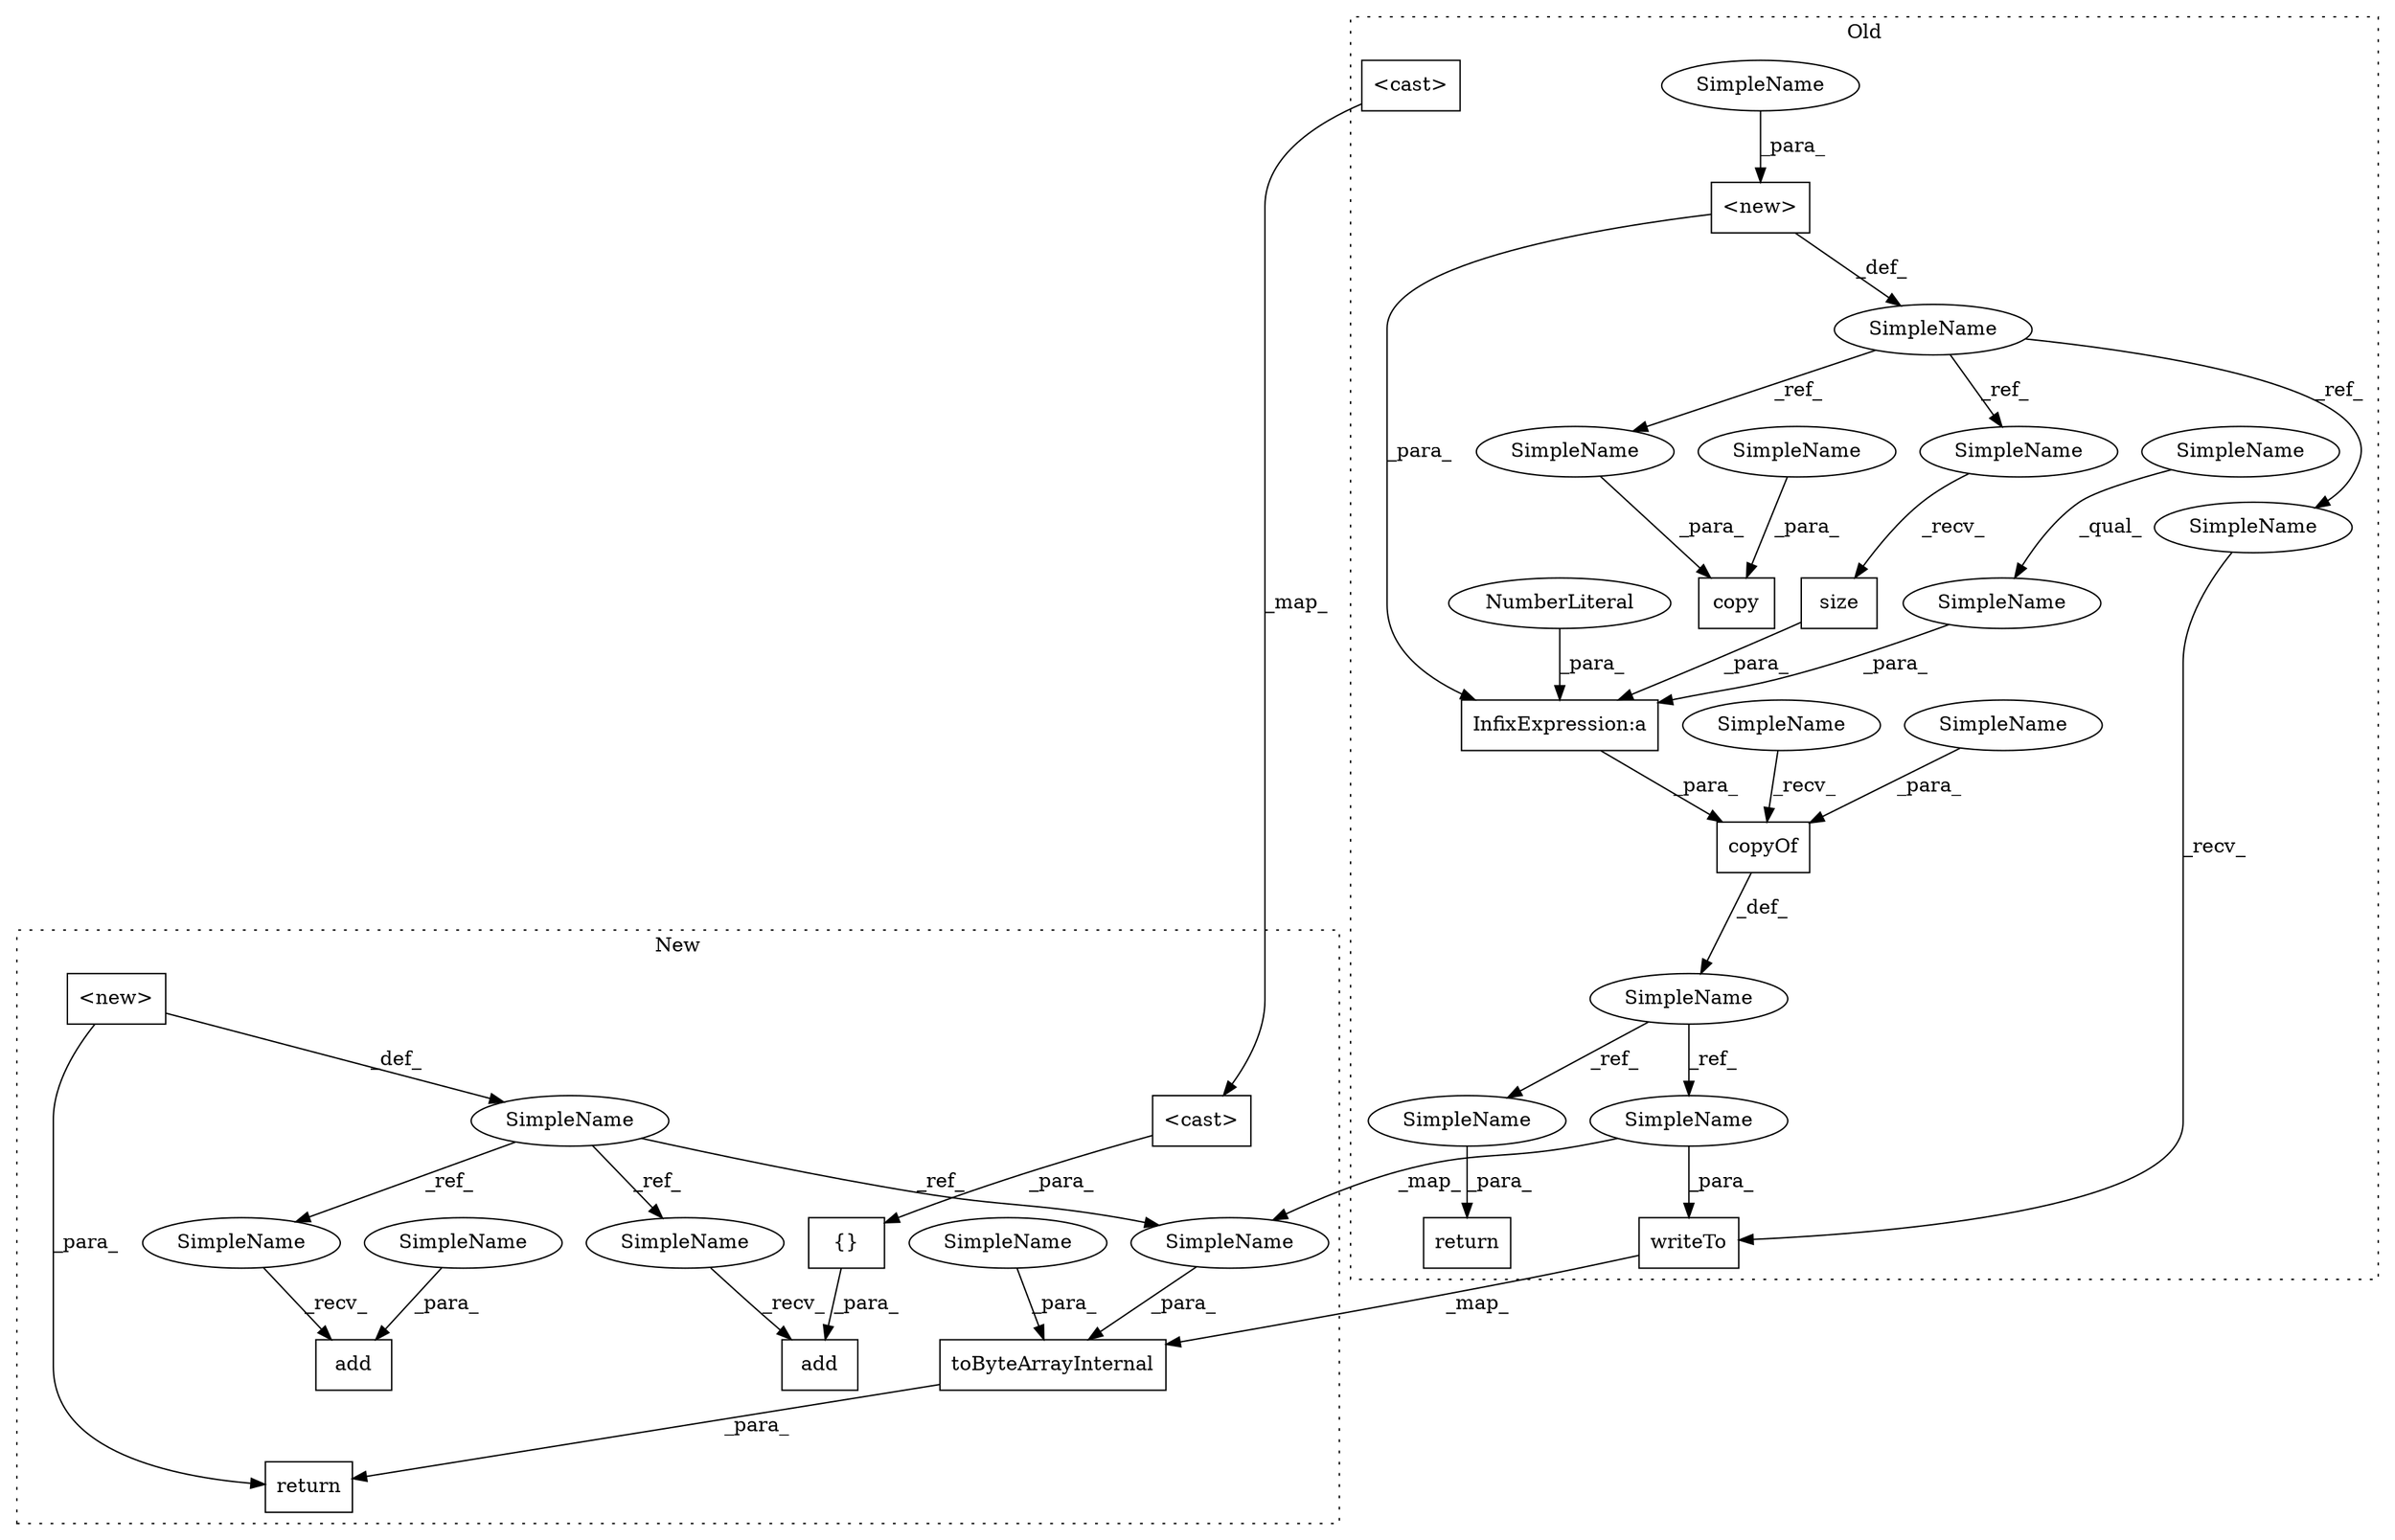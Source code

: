 digraph G {
subgraph cluster0 {
1 [label="writeTo" a="32" s="7583,7615" l="8,1" shape="box"];
3 [label="size" a="32" s="7529" l="6" shape="box"];
4 [label="InfixExpression:a" a="27" s="7518" l="3" shape="box"];
5 [label="NumberLiteral" a="34" s="7521" l="1" shape="ellipse"];
6 [label="SimpleName" a="42" s="7476" l="6" shape="ellipse"];
7 [label="SimpleName" a="42" s="7395" l="3" shape="ellipse"];
13 [label="<cast>" a="11" s="7565" l="7" shape="box"];
14 [label="SimpleName" a="42" s="7506" l="12" shape="ellipse"];
15 [label="copy" a="32" s="7449,7461" l="5,1" shape="box"];
16 [label="<new>" a="14" s="7401,7442" l="30,1" shape="box"];
18 [label="copyOf" a="32" s="7492,7535" l="7,1" shape="box"];
19 [label="return" a="41" s="7622" l="7" shape="box"];
21 [label="SimpleName" a="42" s="7454" l="2" shape="ellipse"];
22 [label="SimpleName" a="42" s="7506" l="5" shape="ellipse"];
23 [label="SimpleName" a="42" s="7499" l="5" shape="ellipse"];
24 [label="SimpleName" a="42" s="7591" l="6" shape="ellipse"];
25 [label="SimpleName" a="42" s="7629" l="6" shape="ellipse"];
30 [label="SimpleName" a="42" s="7431" l="11" shape="ellipse"];
31 [label="SimpleName" a="42" s="7485" l="6" shape="ellipse"];
32 [label="SimpleName" a="42" s="7579" l="3" shape="ellipse"];
33 [label="SimpleName" a="42" s="7525" l="3" shape="ellipse"];
34 [label="SimpleName" a="42" s="7458" l="3" shape="ellipse"];
label = "Old";
style="dotted";
}
subgraph cluster1 {
2 [label="toByteArrayInternal" a="32" s="10714,10760" l="20,1" shape="box"];
8 [label="SimpleName" a="42" s="10586" l="4" shape="ellipse"];
9 [label="add" a="32" s="10673,10700" l="4,1" shape="box"];
10 [label="{}" a="4" s="10688,10698" l="2,2" shape="box"];
11 [label="add" a="32" s="10652,10661" l="4,1" shape="box"];
12 [label="<cast>" a="11" s="10690" l="7" shape="box"];
17 [label="<new>" a="14" s="10593,10640" l="23,1" shape="box"];
20 [label="return" a="41" s="10707" l="7" shape="box"];
26 [label="SimpleName" a="42" s="10734" l="2" shape="ellipse"];
27 [label="SimpleName" a="42" s="10668" l="4" shape="ellipse"];
28 [label="SimpleName" a="42" s="10647" l="4" shape="ellipse"];
29 [label="SimpleName" a="42" s="10738" l="4" shape="ellipse"];
35 [label="SimpleName" a="42" s="10656" l="5" shape="ellipse"];
label = "New";
style="dotted";
}
1 -> 2 [label="_map_"];
2 -> 20 [label="_para_"];
3 -> 4 [label="_para_"];
4 -> 18 [label="_para_"];
5 -> 4 [label="_para_"];
6 -> 24 [label="_ref_"];
6 -> 25 [label="_ref_"];
7 -> 34 [label="_ref_"];
7 -> 33 [label="_ref_"];
7 -> 32 [label="_ref_"];
8 -> 27 [label="_ref_"];
8 -> 29 [label="_ref_"];
8 -> 28 [label="_ref_"];
10 -> 9 [label="_para_"];
12 -> 10 [label="_para_"];
13 -> 12 [label="_map_"];
14 -> 4 [label="_para_"];
16 -> 4 [label="_para_"];
16 -> 7 [label="_def_"];
17 -> 8 [label="_def_"];
17 -> 20 [label="_para_"];
18 -> 6 [label="_def_"];
21 -> 15 [label="_para_"];
22 -> 14 [label="_qual_"];
23 -> 18 [label="_para_"];
24 -> 1 [label="_para_"];
24 -> 29 [label="_map_"];
25 -> 19 [label="_para_"];
26 -> 2 [label="_para_"];
27 -> 9 [label="_recv_"];
28 -> 11 [label="_recv_"];
29 -> 2 [label="_para_"];
30 -> 16 [label="_para_"];
31 -> 18 [label="_recv_"];
32 -> 1 [label="_recv_"];
33 -> 3 [label="_recv_"];
34 -> 15 [label="_para_"];
35 -> 11 [label="_para_"];
}